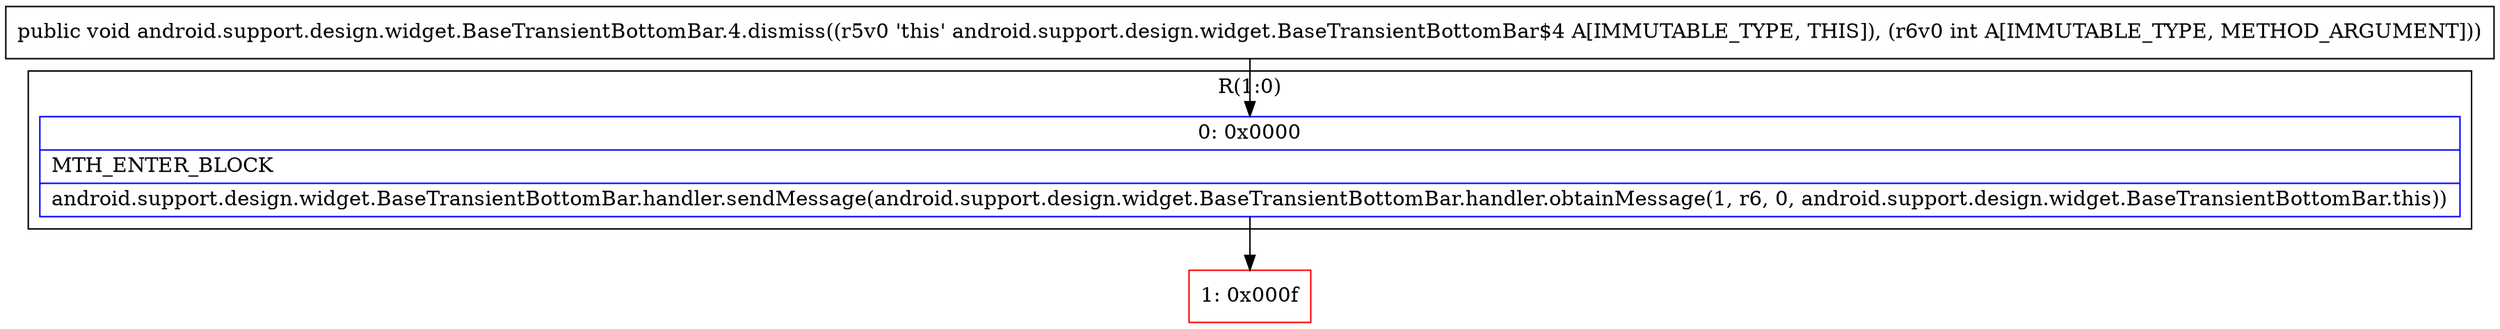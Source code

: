 digraph "CFG forandroid.support.design.widget.BaseTransientBottomBar.4.dismiss(I)V" {
subgraph cluster_Region_1708313367 {
label = "R(1:0)";
node [shape=record,color=blue];
Node_0 [shape=record,label="{0\:\ 0x0000|MTH_ENTER_BLOCK\l|android.support.design.widget.BaseTransientBottomBar.handler.sendMessage(android.support.design.widget.BaseTransientBottomBar.handler.obtainMessage(1, r6, 0, android.support.design.widget.BaseTransientBottomBar.this))\l}"];
}
Node_1 [shape=record,color=red,label="{1\:\ 0x000f}"];
MethodNode[shape=record,label="{public void android.support.design.widget.BaseTransientBottomBar.4.dismiss((r5v0 'this' android.support.design.widget.BaseTransientBottomBar$4 A[IMMUTABLE_TYPE, THIS]), (r6v0 int A[IMMUTABLE_TYPE, METHOD_ARGUMENT])) }"];
MethodNode -> Node_0;
Node_0 -> Node_1;
}


